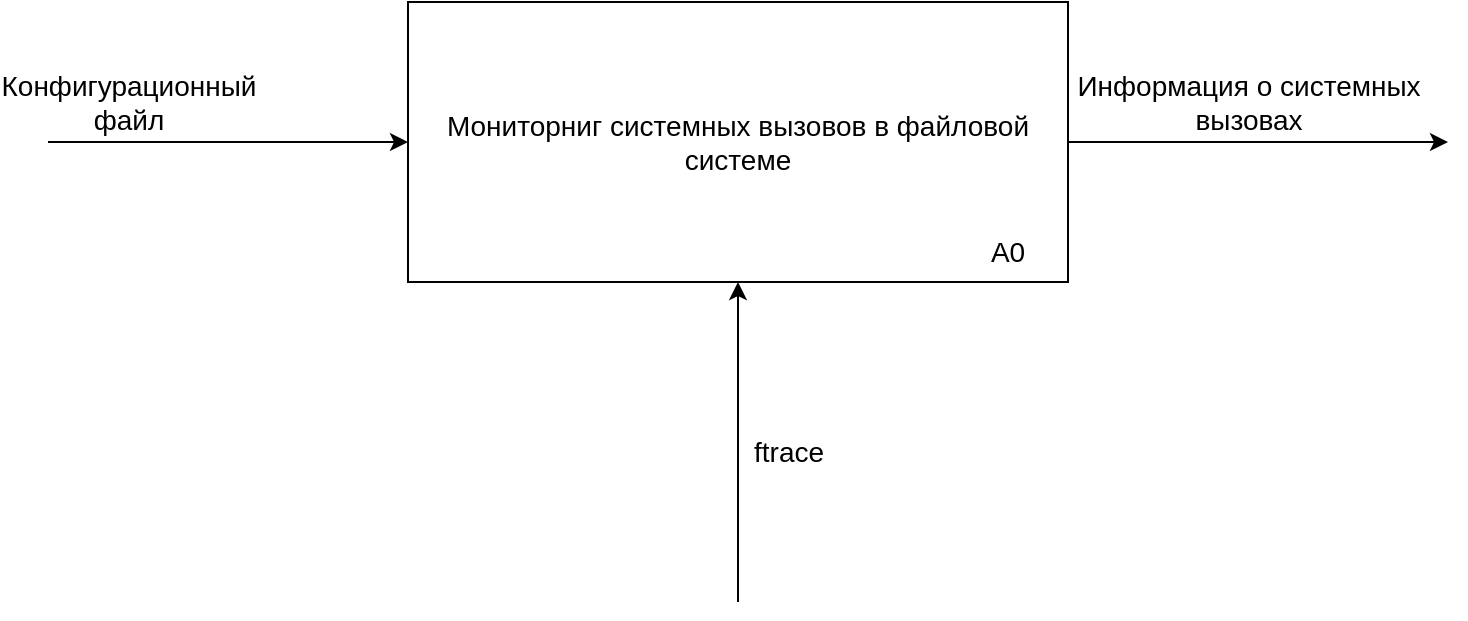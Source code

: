 <mxfile version="20.7.4" type="device" pages="3"><diagram id="ErQeW0Lt9h20BWsYRply" name="Page-1"><mxGraphModel dx="1434" dy="795" grid="1" gridSize="10" guides="1" tooltips="1" connect="1" arrows="1" fold="1" page="1" pageScale="1" pageWidth="850" pageHeight="1100" math="0" shadow="0"><root><mxCell id="0"/><mxCell id="1" parent="0"/><mxCell id="RrFBHO7GeZFEkiAfWJls-1" value="&lt;font style=&quot;font-size: 14px;&quot;&gt;Мониторниг системных вызовов в файловой системе&lt;/font&gt;" style="rounded=0;whiteSpace=wrap;html=1;" vertex="1" parent="1"><mxGeometry x="260" y="290" width="330" height="140" as="geometry"/></mxCell><mxCell id="RrFBHO7GeZFEkiAfWJls-2" value="А0" style="text;html=1;strokeColor=none;fillColor=none;align=center;verticalAlign=middle;whiteSpace=wrap;rounded=0;fontSize=14;" vertex="1" parent="1"><mxGeometry x="530" y="400" width="60" height="30" as="geometry"/></mxCell><mxCell id="RrFBHO7GeZFEkiAfWJls-3" value="" style="endArrow=classic;html=1;rounded=0;fontSize=14;entryX=0;entryY=0.5;entryDx=0;entryDy=0;" edge="1" parent="1" target="RrFBHO7GeZFEkiAfWJls-1"><mxGeometry width="50" height="50" relative="1" as="geometry"><mxPoint x="80" y="360" as="sourcePoint"/><mxPoint x="450" y="390" as="targetPoint"/></mxGeometry></mxCell><mxCell id="RrFBHO7GeZFEkiAfWJls-4" value="&lt;div&gt;Конфигурационный&lt;/div&gt;&lt;div&gt;файл&lt;br&gt;&lt;/div&gt;" style="edgeLabel;html=1;align=center;verticalAlign=middle;resizable=0;points=[];fontSize=14;" vertex="1" connectable="0" parent="RrFBHO7GeZFEkiAfWJls-3"><mxGeometry x="-0.678" y="-1" relative="1" as="geometry"><mxPoint x="11" y="-21" as="offset"/></mxGeometry></mxCell><mxCell id="RrFBHO7GeZFEkiAfWJls-5" value="" style="endArrow=classic;html=1;rounded=0;fontSize=14;entryX=0.5;entryY=1;entryDx=0;entryDy=0;" edge="1" parent="1" target="RrFBHO7GeZFEkiAfWJls-1"><mxGeometry width="50" height="50" relative="1" as="geometry"><mxPoint x="425" y="590" as="sourcePoint"/><mxPoint x="460" y="390" as="targetPoint"/></mxGeometry></mxCell><mxCell id="RrFBHO7GeZFEkiAfWJls-6" value="ftrace" style="text;html=1;align=center;verticalAlign=middle;resizable=0;points=[];autosize=1;strokeColor=none;fillColor=none;fontSize=14;" vertex="1" parent="1"><mxGeometry x="420" y="500" width="60" height="30" as="geometry"/></mxCell><mxCell id="RrFBHO7GeZFEkiAfWJls-7" value="" style="endArrow=classic;html=1;rounded=0;fontSize=14;exitX=1;exitY=0.5;exitDx=0;exitDy=0;" edge="1" parent="1" source="RrFBHO7GeZFEkiAfWJls-1"><mxGeometry width="50" height="50" relative="1" as="geometry"><mxPoint x="410" y="440" as="sourcePoint"/><mxPoint x="780" y="360" as="targetPoint"/></mxGeometry></mxCell><mxCell id="RrFBHO7GeZFEkiAfWJls-8" value="&lt;div&gt;Информация о системных&lt;/div&gt;&lt;div&gt;вызовах&lt;br&gt;&lt;/div&gt;" style="edgeLabel;html=1;align=center;verticalAlign=middle;resizable=0;points=[];fontSize=14;" vertex="1" connectable="0" parent="RrFBHO7GeZFEkiAfWJls-7"><mxGeometry x="-0.537" y="-3" relative="1" as="geometry"><mxPoint x="46" y="-23" as="offset"/></mxGeometry></mxCell></root></mxGraphModel></diagram><diagram id="N5lYNOHEdiaXdlrdBMnJ" name="Page-2"><mxGraphModel dx="2284" dy="795" grid="1" gridSize="10" guides="1" tooltips="1" connect="1" arrows="1" fold="1" page="1" pageScale="1" pageWidth="850" pageHeight="1100" math="0" shadow="0"><root><mxCell id="0"/><mxCell id="1" parent="0"/><mxCell id="5A0punbeixi3X7gFLfwq-7" style="edgeStyle=orthogonalEdgeStyle;rounded=0;orthogonalLoop=1;jettySize=auto;html=1;exitX=1;exitY=0.5;exitDx=0;exitDy=0;entryX=0;entryY=0.5;entryDx=0;entryDy=0;fontSize=14;" edge="1" parent="1" source="YtgBVKCHu2OFmddz4dJP-1" target="5A0punbeixi3X7gFLfwq-5"><mxGeometry relative="1" as="geometry"/></mxCell><mxCell id="YtgBVKCHu2OFmddz4dJP-1" value="Чтение конфигурационного файла" style="rounded=0;whiteSpace=wrap;html=1;fontSize=14;" vertex="1" parent="1"><mxGeometry x="90" y="150" width="130" height="70" as="geometry"/></mxCell><mxCell id="5A0punbeixi3X7gFLfwq-1" value="" style="endArrow=classic;html=1;rounded=0;fontSize=14;entryX=0;entryY=0.5;entryDx=0;entryDy=0;" edge="1" parent="1" target="YtgBVKCHu2OFmddz4dJP-1"><mxGeometry width="50" height="50" relative="1" as="geometry"><mxPoint x="-10" y="185" as="sourcePoint"/><mxPoint x="80" y="180" as="targetPoint"/></mxGeometry></mxCell><mxCell id="5A0punbeixi3X7gFLfwq-2" value="&lt;div&gt;Конфигурационный&lt;/div&gt;&lt;div&gt;файл&lt;br&gt;&lt;/div&gt;" style="edgeLabel;html=1;align=center;verticalAlign=middle;resizable=0;points=[];fontSize=14;" vertex="1" connectable="0" parent="5A0punbeixi3X7gFLfwq-1"><mxGeometry x="-0.678" y="-1" relative="1" as="geometry"><mxPoint x="11" y="-21" as="offset"/></mxGeometry></mxCell><mxCell id="5A0punbeixi3X7gFLfwq-4" value="А1" style="text;html=1;align=center;verticalAlign=middle;resizable=0;points=[];autosize=1;strokeColor=none;fillColor=none;fontSize=14;" vertex="1" parent="1"><mxGeometry x="190" y="200" width="40" height="30" as="geometry"/></mxCell><mxCell id="5A0punbeixi3X7gFLfwq-15" style="edgeStyle=orthogonalEdgeStyle;rounded=0;orthogonalLoop=1;jettySize=auto;html=1;exitX=1;exitY=0.5;exitDx=0;exitDy=0;entryX=0;entryY=0.5;entryDx=0;entryDy=0;fontSize=14;" edge="1" parent="1" source="5A0punbeixi3X7gFLfwq-5" target="5A0punbeixi3X7gFLfwq-13"><mxGeometry relative="1" as="geometry"/></mxCell><mxCell id="5A0punbeixi3X7gFLfwq-5" value="Инициализация списков директори и файлов для отслеживания" style="rounded=0;whiteSpace=wrap;html=1;fontSize=14;" vertex="1" parent="1"><mxGeometry x="285" y="260" width="130" height="70" as="geometry"/></mxCell><mxCell id="5A0punbeixi3X7gFLfwq-6" value="А2" style="text;html=1;align=center;verticalAlign=middle;resizable=0;points=[];autosize=1;strokeColor=none;fillColor=none;fontSize=14;" vertex="1" parent="1"><mxGeometry x="385" y="310" width="40" height="30" as="geometry"/></mxCell><mxCell id="5A0punbeixi3X7gFLfwq-8" value="&lt;div&gt;Директории&lt;/div&gt;&lt;div&gt;и файлы&lt;br&gt;&lt;/div&gt;" style="text;html=1;align=center;verticalAlign=middle;resizable=0;points=[];autosize=1;strokeColor=none;fillColor=none;fontSize=14;" vertex="1" parent="1"><mxGeometry x="240" y="200" width="100" height="50" as="geometry"/></mxCell><mxCell id="5A0punbeixi3X7gFLfwq-22" style="edgeStyle=orthogonalEdgeStyle;rounded=0;orthogonalLoop=1;jettySize=auto;html=1;exitX=1;exitY=0.5;exitDx=0;exitDy=0;entryX=0;entryY=0.5;entryDx=0;entryDy=0;fontSize=14;" edge="1" parent="1" source="5A0punbeixi3X7gFLfwq-13" target="5A0punbeixi3X7gFLfwq-20"><mxGeometry relative="1" as="geometry"/></mxCell><mxCell id="5A0punbeixi3X7gFLfwq-13" value="Установка хуков" style="rounded=0;whiteSpace=wrap;html=1;fontSize=14;" vertex="1" parent="1"><mxGeometry x="460" y="370" width="130" height="70" as="geometry"/></mxCell><mxCell id="5A0punbeixi3X7gFLfwq-14" value="А3" style="text;html=1;align=center;verticalAlign=middle;resizable=0;points=[];autosize=1;strokeColor=none;fillColor=none;fontSize=14;" vertex="1" parent="1"><mxGeometry x="560" y="420" width="40" height="30" as="geometry"/></mxCell><mxCell id="5A0punbeixi3X7gFLfwq-16" value="&lt;div&gt;Списки&lt;/div&gt;&lt;div&gt;директорий &lt;br&gt;&lt;/div&gt;&lt;div&gt;и файлов&lt;br&gt;&lt;/div&gt;" style="text;html=1;align=center;verticalAlign=middle;resizable=0;points=[];autosize=1;strokeColor=none;fillColor=none;fontSize=14;" vertex="1" parent="1"><mxGeometry x="430" y="265" width="100" height="60" as="geometry"/></mxCell><mxCell id="5A0punbeixi3X7gFLfwq-18" value="" style="endArrow=classic;html=1;rounded=0;fontSize=14;entryX=0.5;entryY=1;entryDx=0;entryDy=0;" edge="1" parent="1" target="5A0punbeixi3X7gFLfwq-13"><mxGeometry width="50" height="50" relative="1" as="geometry"><mxPoint x="525" y="520" as="sourcePoint"/><mxPoint x="450" y="390" as="targetPoint"/></mxGeometry></mxCell><mxCell id="5A0punbeixi3X7gFLfwq-19" value="Ftrace" style="text;html=1;align=center;verticalAlign=middle;resizable=0;points=[];autosize=1;strokeColor=none;fillColor=none;fontSize=14;" vertex="1" parent="1"><mxGeometry x="530" y="480" width="60" height="30" as="geometry"/></mxCell><mxCell id="5A0punbeixi3X7gFLfwq-20" value="Запись информации в лог файл" style="rounded=0;whiteSpace=wrap;html=1;fontSize=14;" vertex="1" parent="1"><mxGeometry x="650" y="520" width="130" height="70" as="geometry"/></mxCell><mxCell id="5A0punbeixi3X7gFLfwq-21" value="А4" style="text;html=1;align=center;verticalAlign=middle;resizable=0;points=[];autosize=1;strokeColor=none;fillColor=none;fontSize=14;" vertex="1" parent="1"><mxGeometry x="750" y="570" width="40" height="30" as="geometry"/></mxCell><mxCell id="5A0punbeixi3X7gFLfwq-23" value="&lt;div&gt;Имя системного&lt;/div&gt;&lt;div&gt;вызова&lt;br&gt;&lt;/div&gt;" style="text;html=1;align=center;verticalAlign=middle;resizable=0;points=[];autosize=1;strokeColor=none;fillColor=none;fontSize=14;" vertex="1" parent="1"><mxGeometry x="620" y="400" width="130" height="50" as="geometry"/></mxCell><mxCell id="q2OjfQrwz_DXtlBKsX4b-1" value="" style="endArrow=classic;html=1;rounded=0;fontSize=14;exitX=1;exitY=0.5;exitDx=0;exitDy=0;" edge="1" parent="1" source="5A0punbeixi3X7gFLfwq-20"><mxGeometry width="50" height="50" relative="1" as="geometry"><mxPoint x="590" y="360" as="sourcePoint"/><mxPoint x="970" y="555" as="targetPoint"/></mxGeometry></mxCell><mxCell id="q2OjfQrwz_DXtlBKsX4b-2" value="&lt;div&gt;Информация о системных&lt;/div&gt;&lt;div&gt;вызовах&lt;br&gt;&lt;/div&gt;" style="edgeLabel;html=1;align=center;verticalAlign=middle;resizable=0;points=[];fontSize=14;" vertex="1" connectable="0" parent="q2OjfQrwz_DXtlBKsX4b-1"><mxGeometry x="-0.537" y="-3" relative="1" as="geometry"><mxPoint x="46" y="-23" as="offset"/></mxGeometry></mxCell></root></mxGraphModel></diagram><diagram id="jJwgEvGoP71bS95YV05C" name="Page-3"><mxGraphModel dx="1434" dy="795" grid="1" gridSize="10" guides="1" tooltips="1" connect="1" arrows="1" fold="1" page="1" pageScale="1" pageWidth="850" pageHeight="1100" math="0" shadow="0"><root><mxCell id="0"/><mxCell id="1" parent="0"/><mxCell id="6QrjytarQ6eE_FPnWYNY-1" value="Перехватчик системного вызова" style="rounded=0;whiteSpace=wrap;html=1;fontSize=14;" vertex="1" parent="1"><mxGeometry x="360" y="380" width="120" height="60" as="geometry"/></mxCell><mxCell id="6QrjytarQ6eE_FPnWYNY-2" value="Список отслеживаемых файлов" style="rounded=0;whiteSpace=wrap;html=1;fontSize=14;" vertex="1" parent="1"><mxGeometry x="240" y="490" width="120" height="60" as="geometry"/></mxCell><mxCell id="6QrjytarQ6eE_FPnWYNY-3" value="Список отслеживаемых директорий" style="rounded=0;whiteSpace=wrap;html=1;fontSize=14;" vertex="1" parent="1"><mxGeometry x="480" y="490" width="120" height="60" as="geometry"/></mxCell><mxCell id="6QrjytarQ6eE_FPnWYNY-6" value="Лог файл" style="rounded=0;whiteSpace=wrap;html=1;fontSize=14;" vertex="1" parent="1"><mxGeometry x="360" y="590" width="120" height="60" as="geometry"/></mxCell><mxCell id="6QrjytarQ6eE_FPnWYNY-8" value="" style="endArrow=none;html=1;rounded=0;fontSize=14;exitX=0.75;exitY=0;exitDx=0;exitDy=0;entryX=0.25;entryY=1;entryDx=0;entryDy=0;" edge="1" parent="1" source="6QrjytarQ6eE_FPnWYNY-2" target="6QrjytarQ6eE_FPnWYNY-1"><mxGeometry width="50" height="50" relative="1" as="geometry"><mxPoint x="400" y="440" as="sourcePoint"/><mxPoint x="450" y="390" as="targetPoint"/></mxGeometry></mxCell><mxCell id="6QrjytarQ6eE_FPnWYNY-9" value="" style="endArrow=none;html=1;rounded=0;fontSize=14;exitX=0.5;exitY=0;exitDx=0;exitDy=0;entryX=0.5;entryY=1;entryDx=0;entryDy=0;" edge="1" parent="1" source="6QrjytarQ6eE_FPnWYNY-6" target="6QrjytarQ6eE_FPnWYNY-1"><mxGeometry width="50" height="50" relative="1" as="geometry"><mxPoint x="400" y="440" as="sourcePoint"/><mxPoint x="450" y="390" as="targetPoint"/></mxGeometry></mxCell><mxCell id="6QrjytarQ6eE_FPnWYNY-10" value="" style="endArrow=none;html=1;rounded=0;fontSize=14;exitX=0.25;exitY=0;exitDx=0;exitDy=0;entryX=0.75;entryY=1;entryDx=0;entryDy=0;" edge="1" parent="1" source="6QrjytarQ6eE_FPnWYNY-3" target="6QrjytarQ6eE_FPnWYNY-1"><mxGeometry width="50" height="50" relative="1" as="geometry"><mxPoint x="400" y="440" as="sourcePoint"/><mxPoint x="450" y="390" as="targetPoint"/></mxGeometry></mxCell></root></mxGraphModel></diagram></mxfile>